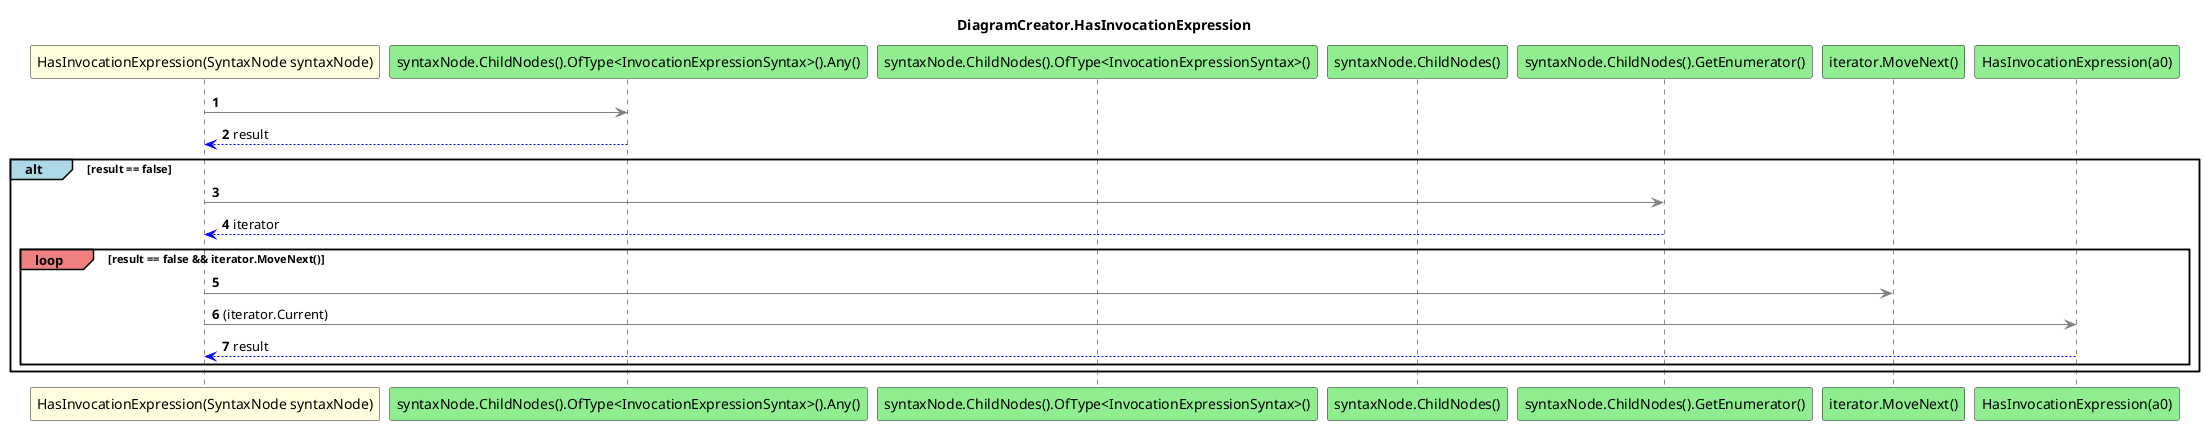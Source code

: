 @startuml DiagramCreator.HasInvocationExpression
title DiagramCreator.HasInvocationExpression
participant "HasInvocationExpression(SyntaxNode syntaxNode)" as HasInvocationExpression_p0 #LightYellow
participant "syntaxNode.ChildNodes().OfType<InvocationExpressionSyntax>().Any()" as syntaxNode_ChildNodes_OfType_InvocationExpressionSyntax_Any #LightGreen
participant "syntaxNode.ChildNodes().OfType<InvocationExpressionSyntax>()" as syntaxNode_ChildNodes_OfType_InvocationExpressionSyntax_ #LightGreen
participant "syntaxNode.ChildNodes()" as syntaxNode_ChildNodes #LightGreen
participant "syntaxNode.ChildNodes().GetEnumerator()" as syntaxNode_ChildNodes_GetEnumerator #LightGreen
participant "iterator.MoveNext()" as iterator_MoveNext #LightGreen
participant "HasInvocationExpression(a0)" as HasInvocationExpression_a0 #LightGreen
autonumber
HasInvocationExpression_p0 -[#grey]> syntaxNode_ChildNodes_OfType_InvocationExpressionSyntax_Any
syntaxNode_ChildNodes_OfType_InvocationExpressionSyntax_Any -[#blue]-> HasInvocationExpression_p0 : result
alt#LightBlue result == false
 HasInvocationExpression_p0 -[#grey]> syntaxNode_ChildNodes_GetEnumerator
 syntaxNode_ChildNodes_GetEnumerator -[#blue]-> HasInvocationExpression_p0 : iterator
 loop#LightCoral result == false && iterator.MoveNext()
 HasInvocationExpression_p0 -[#grey]> iterator_MoveNext
 HasInvocationExpression_p0 -[#grey]> HasInvocationExpression_a0 : (iterator.Current)
 HasInvocationExpression_a0 -[#blue]-> HasInvocationExpression_p0 : result
 end
end
@enduml
